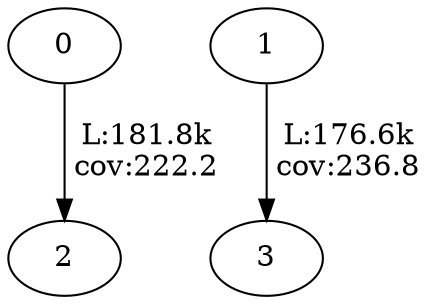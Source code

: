 digraph {
0;
1;
2;
3;
1 -> 3 [label=" L:176.6k
 cov:236.8"];
0 -> 2 [label=" L:181.8k
 cov:222.2"];
}